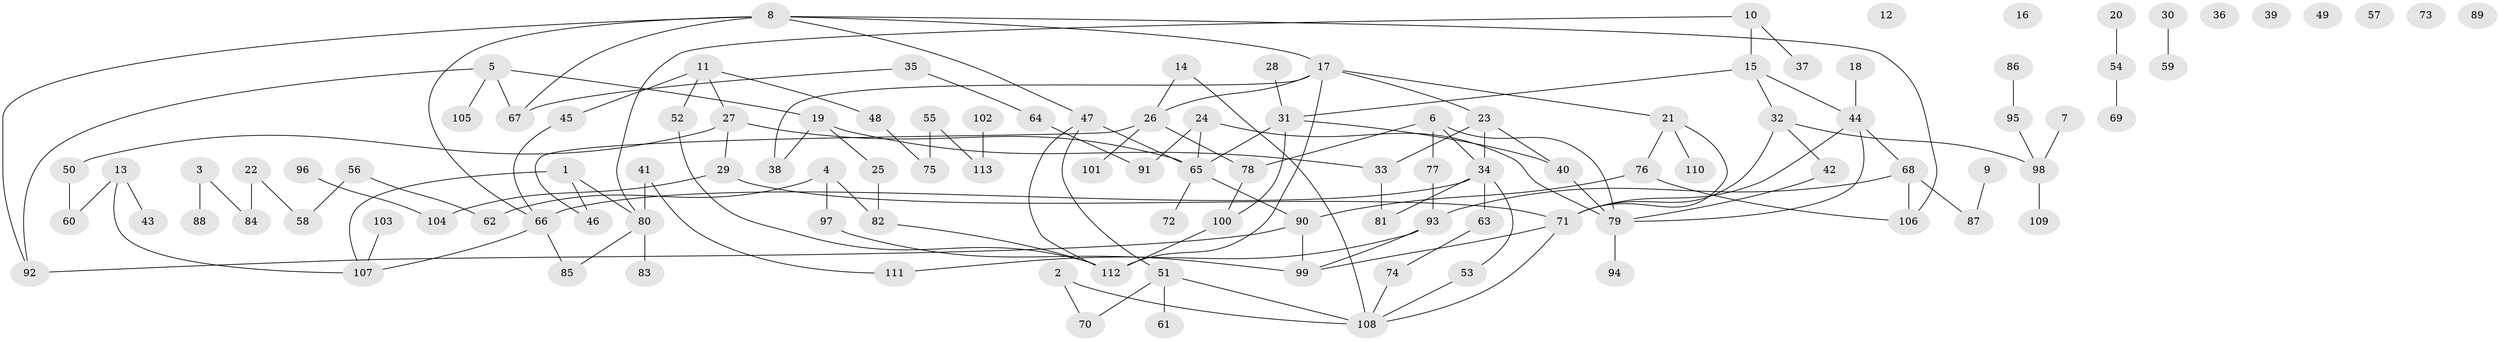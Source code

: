 // coarse degree distribution, {3: 0.14666666666666667, 2: 0.22666666666666666, 5: 0.09333333333333334, 8: 0.04, 1: 0.22666666666666666, 6: 0.04, 0: 0.10666666666666667, 4: 0.09333333333333334, 7: 0.013333333333333334, 10: 0.013333333333333334}
// Generated by graph-tools (version 1.1) at 2025/23/03/03/25 07:23:24]
// undirected, 113 vertices, 141 edges
graph export_dot {
graph [start="1"]
  node [color=gray90,style=filled];
  1;
  2;
  3;
  4;
  5;
  6;
  7;
  8;
  9;
  10;
  11;
  12;
  13;
  14;
  15;
  16;
  17;
  18;
  19;
  20;
  21;
  22;
  23;
  24;
  25;
  26;
  27;
  28;
  29;
  30;
  31;
  32;
  33;
  34;
  35;
  36;
  37;
  38;
  39;
  40;
  41;
  42;
  43;
  44;
  45;
  46;
  47;
  48;
  49;
  50;
  51;
  52;
  53;
  54;
  55;
  56;
  57;
  58;
  59;
  60;
  61;
  62;
  63;
  64;
  65;
  66;
  67;
  68;
  69;
  70;
  71;
  72;
  73;
  74;
  75;
  76;
  77;
  78;
  79;
  80;
  81;
  82;
  83;
  84;
  85;
  86;
  87;
  88;
  89;
  90;
  91;
  92;
  93;
  94;
  95;
  96;
  97;
  98;
  99;
  100;
  101;
  102;
  103;
  104;
  105;
  106;
  107;
  108;
  109;
  110;
  111;
  112;
  113;
  1 -- 46;
  1 -- 80;
  1 -- 107;
  2 -- 70;
  2 -- 108;
  3 -- 84;
  3 -- 88;
  4 -- 62;
  4 -- 82;
  4 -- 97;
  5 -- 19;
  5 -- 67;
  5 -- 92;
  5 -- 105;
  6 -- 34;
  6 -- 77;
  6 -- 78;
  6 -- 79;
  7 -- 98;
  8 -- 17;
  8 -- 47;
  8 -- 66;
  8 -- 67;
  8 -- 92;
  8 -- 106;
  9 -- 87;
  10 -- 15;
  10 -- 37;
  10 -- 80;
  11 -- 27;
  11 -- 45;
  11 -- 48;
  11 -- 52;
  13 -- 43;
  13 -- 60;
  13 -- 107;
  14 -- 26;
  14 -- 108;
  15 -- 31;
  15 -- 32;
  15 -- 44;
  17 -- 21;
  17 -- 23;
  17 -- 26;
  17 -- 38;
  17 -- 112;
  18 -- 44;
  19 -- 25;
  19 -- 33;
  19 -- 38;
  20 -- 54;
  21 -- 71;
  21 -- 76;
  21 -- 110;
  22 -- 58;
  22 -- 84;
  23 -- 33;
  23 -- 34;
  23 -- 40;
  24 -- 65;
  24 -- 79;
  24 -- 91;
  25 -- 82;
  26 -- 46;
  26 -- 78;
  26 -- 101;
  27 -- 29;
  27 -- 50;
  27 -- 65;
  28 -- 31;
  29 -- 71;
  29 -- 104;
  30 -- 59;
  31 -- 40;
  31 -- 65;
  31 -- 100;
  32 -- 42;
  32 -- 71;
  32 -- 98;
  33 -- 81;
  34 -- 53;
  34 -- 63;
  34 -- 66;
  34 -- 81;
  35 -- 64;
  35 -- 67;
  40 -- 79;
  41 -- 80;
  41 -- 111;
  42 -- 79;
  44 -- 68;
  44 -- 71;
  44 -- 79;
  45 -- 66;
  47 -- 51;
  47 -- 65;
  47 -- 112;
  48 -- 75;
  50 -- 60;
  51 -- 61;
  51 -- 70;
  51 -- 108;
  52 -- 112;
  53 -- 108;
  54 -- 69;
  55 -- 75;
  55 -- 113;
  56 -- 58;
  56 -- 62;
  63 -- 74;
  64 -- 91;
  65 -- 72;
  65 -- 90;
  66 -- 85;
  66 -- 107;
  68 -- 87;
  68 -- 93;
  68 -- 106;
  71 -- 99;
  71 -- 108;
  74 -- 108;
  76 -- 90;
  76 -- 106;
  77 -- 93;
  78 -- 100;
  79 -- 94;
  80 -- 83;
  80 -- 85;
  82 -- 112;
  86 -- 95;
  90 -- 92;
  90 -- 99;
  93 -- 99;
  93 -- 111;
  95 -- 98;
  96 -- 104;
  97 -- 99;
  98 -- 109;
  100 -- 112;
  102 -- 113;
  103 -- 107;
}
